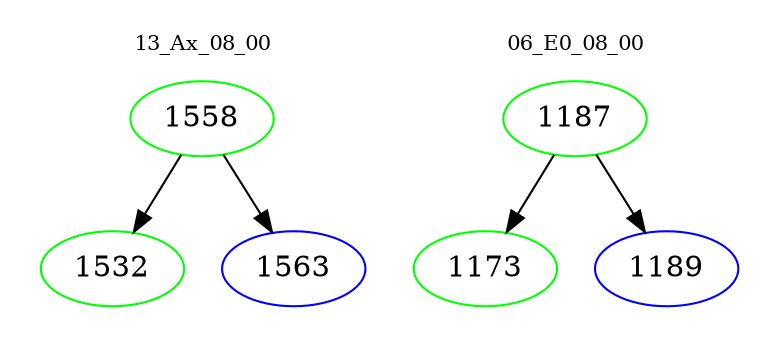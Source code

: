 digraph{
subgraph cluster_0 {
color = white
label = "13_Ax_08_00";
fontsize=10;
T0_1558 [label="1558", color="green"]
T0_1558 -> T0_1532 [color="black"]
T0_1532 [label="1532", color="green"]
T0_1558 -> T0_1563 [color="black"]
T0_1563 [label="1563", color="blue"]
}
subgraph cluster_1 {
color = white
label = "06_E0_08_00";
fontsize=10;
T1_1187 [label="1187", color="green"]
T1_1187 -> T1_1173 [color="black"]
T1_1173 [label="1173", color="green"]
T1_1187 -> T1_1189 [color="black"]
T1_1189 [label="1189", color="blue"]
}
}
